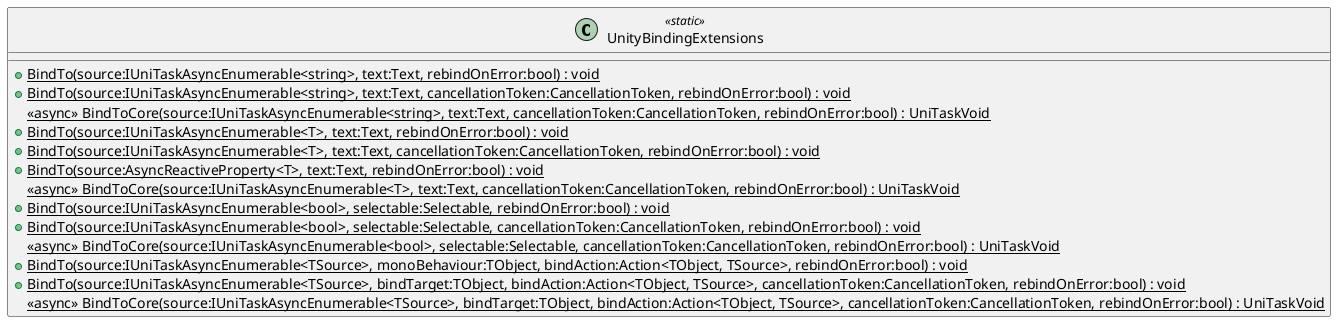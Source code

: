 @startuml
class UnityBindingExtensions <<static>> {
    + {static} BindTo(source:IUniTaskAsyncEnumerable<string>, text:Text, rebindOnError:bool) : void
    + {static} BindTo(source:IUniTaskAsyncEnumerable<string>, text:Text, cancellationToken:CancellationToken, rebindOnError:bool) : void
    {static} <<async>> BindToCore(source:IUniTaskAsyncEnumerable<string>, text:Text, cancellationToken:CancellationToken, rebindOnError:bool) : UniTaskVoid
    + {static} BindTo(source:IUniTaskAsyncEnumerable<T>, text:Text, rebindOnError:bool) : void
    + {static} BindTo(source:IUniTaskAsyncEnumerable<T>, text:Text, cancellationToken:CancellationToken, rebindOnError:bool) : void
    + {static} BindTo(source:AsyncReactiveProperty<T>, text:Text, rebindOnError:bool) : void
    {static} <<async>> BindToCore(source:IUniTaskAsyncEnumerable<T>, text:Text, cancellationToken:CancellationToken, rebindOnError:bool) : UniTaskVoid
    + {static} BindTo(source:IUniTaskAsyncEnumerable<bool>, selectable:Selectable, rebindOnError:bool) : void
    + {static} BindTo(source:IUniTaskAsyncEnumerable<bool>, selectable:Selectable, cancellationToken:CancellationToken, rebindOnError:bool) : void
    {static} <<async>> BindToCore(source:IUniTaskAsyncEnumerable<bool>, selectable:Selectable, cancellationToken:CancellationToken, rebindOnError:bool) : UniTaskVoid
    + {static} BindTo(source:IUniTaskAsyncEnumerable<TSource>, monoBehaviour:TObject, bindAction:Action<TObject, TSource>, rebindOnError:bool) : void
    + {static} BindTo(source:IUniTaskAsyncEnumerable<TSource>, bindTarget:TObject, bindAction:Action<TObject, TSource>, cancellationToken:CancellationToken, rebindOnError:bool) : void
    {static} <<async>> BindToCore(source:IUniTaskAsyncEnumerable<TSource>, bindTarget:TObject, bindAction:Action<TObject, TSource>, cancellationToken:CancellationToken, rebindOnError:bool) : UniTaskVoid
}
@enduml
